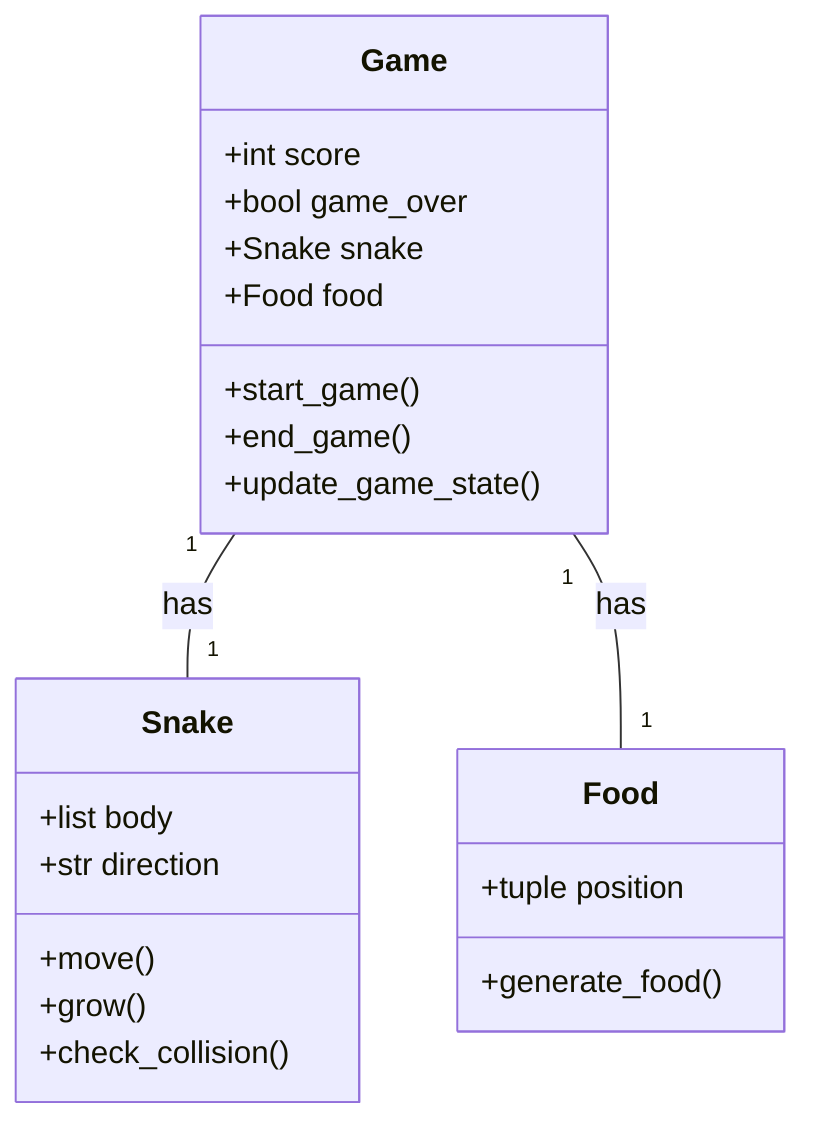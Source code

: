 classDiagram
    class Game{
        +int score
        +bool game_over
        +Snake snake
        +Food food
        +start_game()
        +end_game()
        +update_game_state()
    }
    class Snake{
        +list body
        +str direction
        +move()
        +grow()
        +check_collision()
    }
    class Food{
        +tuple position
        +generate_food()
    }
    Game "1" -- "1" Snake: has
    Game "1" -- "1" Food: has